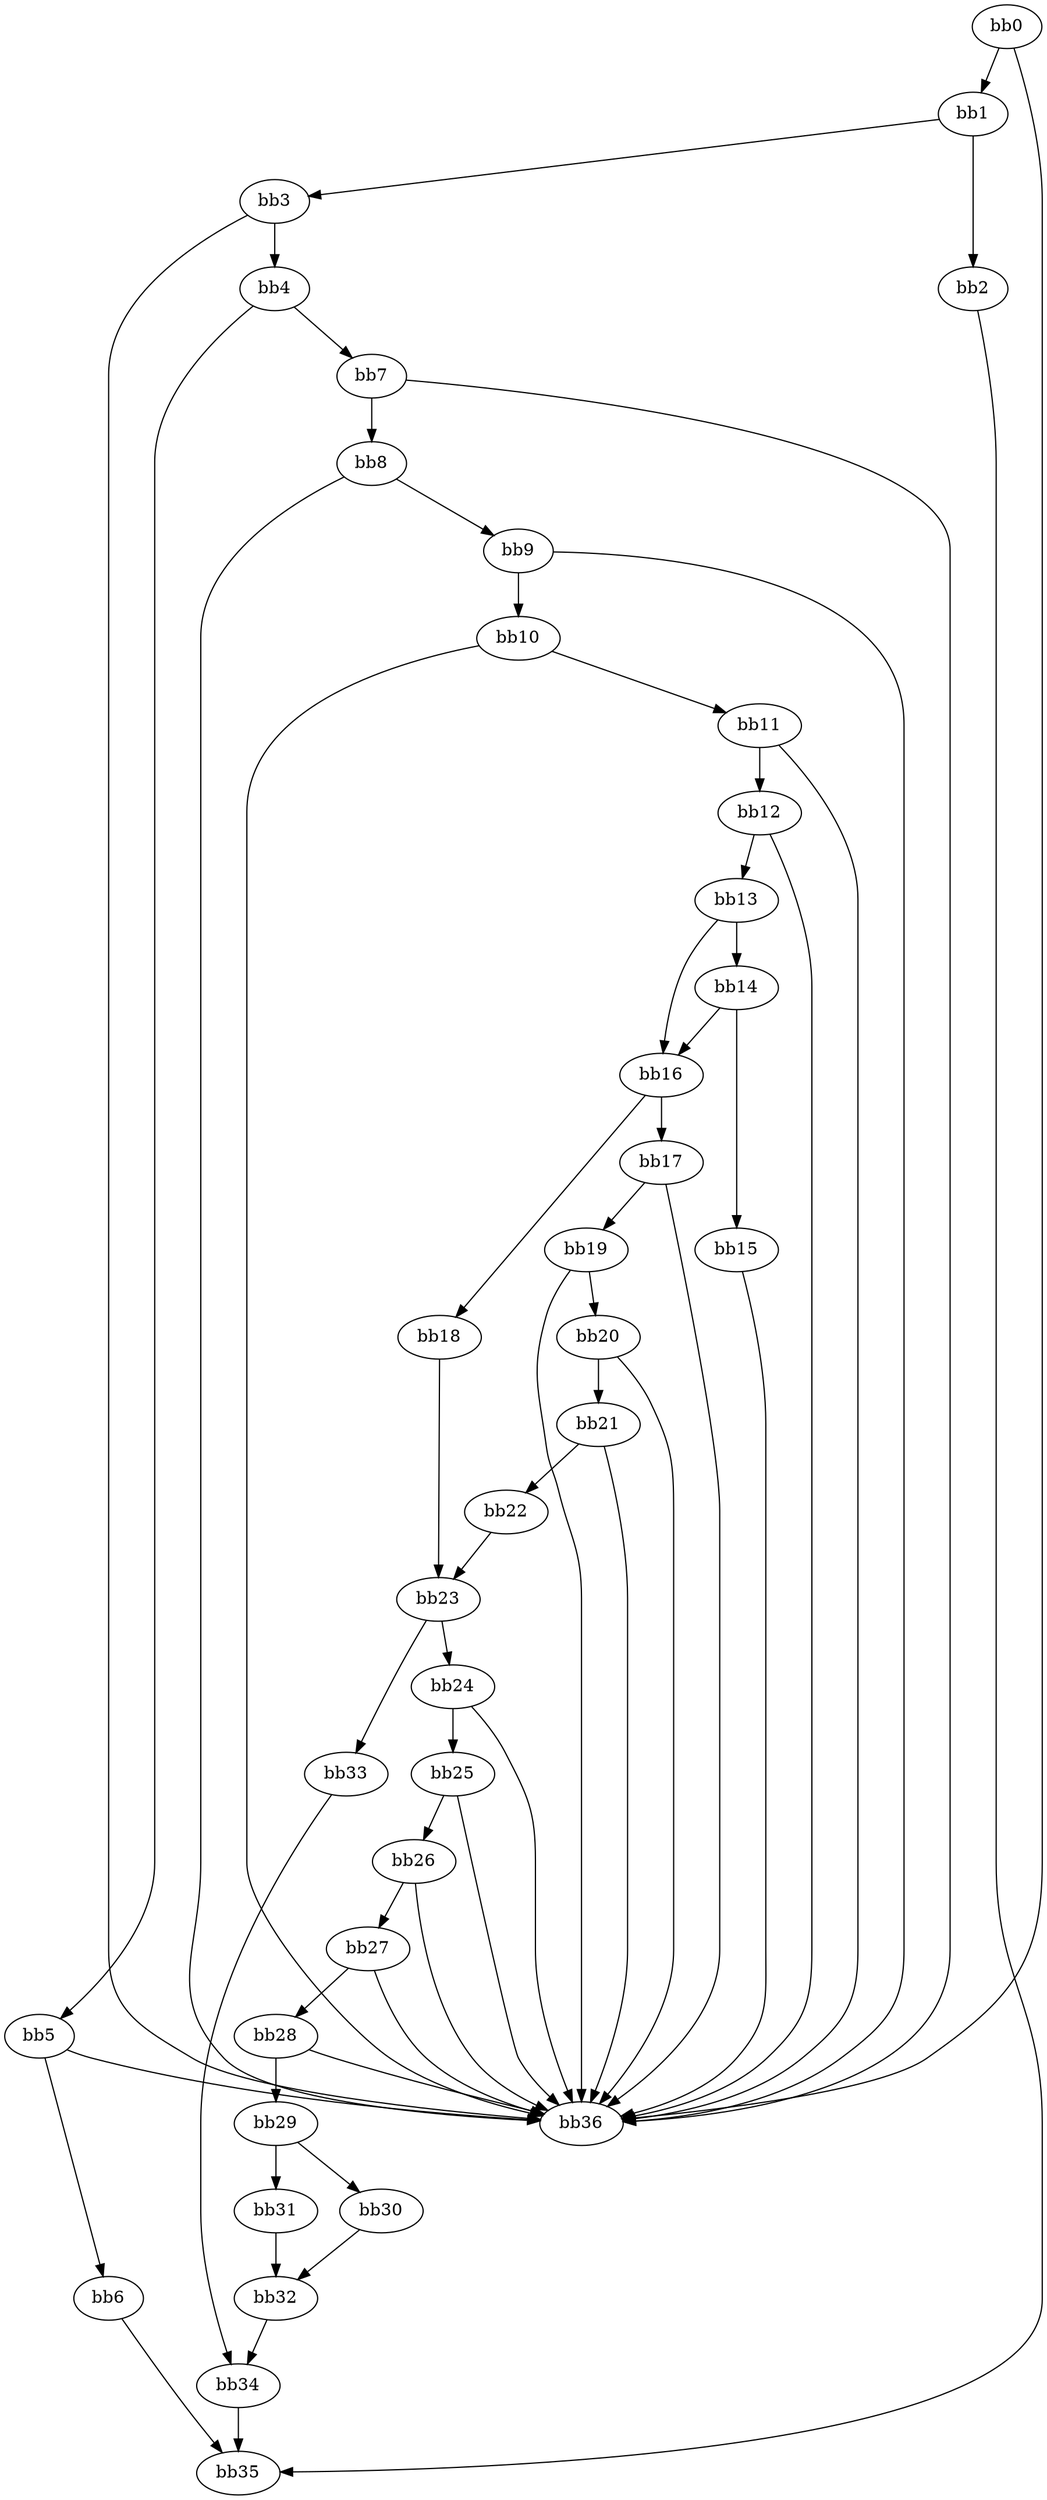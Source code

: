 digraph {
    0 [ label = "bb0\l" ]
    1 [ label = "bb1\l" ]
    2 [ label = "bb2\l" ]
    3 [ label = "bb3\l" ]
    4 [ label = "bb4\l" ]
    5 [ label = "bb5\l" ]
    6 [ label = "bb6\l" ]
    7 [ label = "bb7\l" ]
    8 [ label = "bb8\l" ]
    9 [ label = "bb9\l" ]
    10 [ label = "bb10\l" ]
    11 [ label = "bb11\l" ]
    12 [ label = "bb12\l" ]
    13 [ label = "bb13\l" ]
    14 [ label = "bb14\l" ]
    15 [ label = "bb15\l" ]
    16 [ label = "bb16\l" ]
    17 [ label = "bb17\l" ]
    18 [ label = "bb18\l" ]
    19 [ label = "bb19\l" ]
    20 [ label = "bb20\l" ]
    21 [ label = "bb21\l" ]
    22 [ label = "bb22\l" ]
    23 [ label = "bb23\l" ]
    24 [ label = "bb24\l" ]
    25 [ label = "bb25\l" ]
    26 [ label = "bb26\l" ]
    27 [ label = "bb27\l" ]
    28 [ label = "bb28\l" ]
    29 [ label = "bb29\l" ]
    30 [ label = "bb30\l" ]
    31 [ label = "bb31\l" ]
    32 [ label = "bb32\l" ]
    33 [ label = "bb33\l" ]
    34 [ label = "bb34\l" ]
    35 [ label = "bb35\l" ]
    36 [ label = "bb36\l" ]
    0 -> 1 [ ]
    0 -> 36 [ ]
    1 -> 2 [ ]
    1 -> 3 [ ]
    2 -> 35 [ ]
    3 -> 4 [ ]
    3 -> 36 [ ]
    4 -> 5 [ ]
    4 -> 7 [ ]
    5 -> 6 [ ]
    5 -> 36 [ ]
    6 -> 35 [ ]
    7 -> 8 [ ]
    7 -> 36 [ ]
    8 -> 9 [ ]
    8 -> 36 [ ]
    9 -> 10 [ ]
    9 -> 36 [ ]
    10 -> 11 [ ]
    10 -> 36 [ ]
    11 -> 12 [ ]
    11 -> 36 [ ]
    12 -> 13 [ ]
    12 -> 36 [ ]
    13 -> 14 [ ]
    13 -> 16 [ ]
    14 -> 15 [ ]
    14 -> 16 [ ]
    15 -> 36 [ ]
    16 -> 17 [ ]
    16 -> 18 [ ]
    17 -> 19 [ ]
    17 -> 36 [ ]
    18 -> 23 [ ]
    19 -> 20 [ ]
    19 -> 36 [ ]
    20 -> 21 [ ]
    20 -> 36 [ ]
    21 -> 22 [ ]
    21 -> 36 [ ]
    22 -> 23 [ ]
    23 -> 24 [ ]
    23 -> 33 [ ]
    24 -> 25 [ ]
    24 -> 36 [ ]
    25 -> 26 [ ]
    25 -> 36 [ ]
    26 -> 27 [ ]
    26 -> 36 [ ]
    27 -> 28 [ ]
    27 -> 36 [ ]
    28 -> 29 [ ]
    28 -> 36 [ ]
    29 -> 30 [ ]
    29 -> 31 [ ]
    30 -> 32 [ ]
    31 -> 32 [ ]
    32 -> 34 [ ]
    33 -> 34 [ ]
    34 -> 35 [ ]
}

